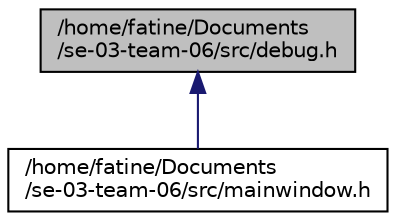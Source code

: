 digraph "/home/fatine/Documents/se-03-team-06/src/debug.h"
{
  edge [fontname="Helvetica",fontsize="10",labelfontname="Helvetica",labelfontsize="10"];
  node [fontname="Helvetica",fontsize="10",shape=record];
  Node1 [label="/home/fatine/Documents\l/se-03-team-06/src/debug.h",height=0.2,width=0.4,color="black", fillcolor="grey75", style="filled", fontcolor="black"];
  Node1 -> Node2 [dir="back",color="midnightblue",fontsize="10",style="solid",fontname="Helvetica"];
  Node2 [label="/home/fatine/Documents\l/se-03-team-06/src/mainwindow.h",height=0.2,width=0.4,color="black", fillcolor="white", style="filled",URL="$mainwindow_8h.html",tooltip="Main window functionality. "];
}

